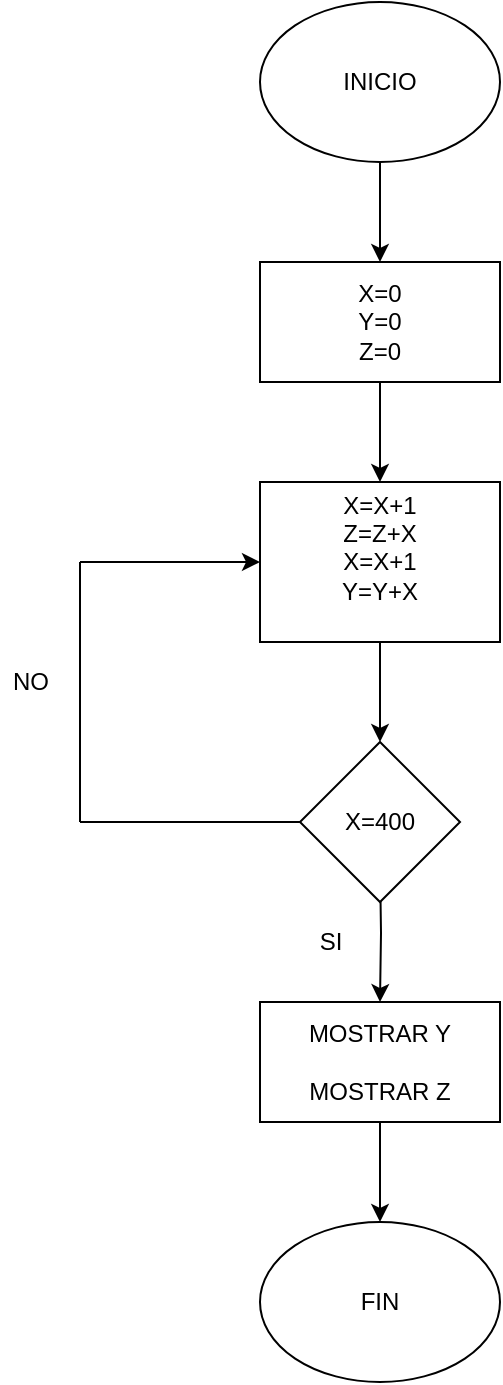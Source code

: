 <mxfile version="15.3.2" type="device"><diagram id="kCP72X-3KWuWMA8FDw5K" name="Page-1"><mxGraphModel dx="1422" dy="752" grid="1" gridSize="10" guides="1" tooltips="1" connect="1" arrows="1" fold="1" page="1" pageScale="1" pageWidth="827" pageHeight="1169" math="0" shadow="0"><root><mxCell id="0"/><mxCell id="1" parent="0"/><mxCell id="x0PX01ayZH4A3rWR7BIM-3" style="edgeStyle=orthogonalEdgeStyle;rounded=0;orthogonalLoop=1;jettySize=auto;html=1;exitX=0.5;exitY=1;exitDx=0;exitDy=0;entryX=0.5;entryY=0;entryDx=0;entryDy=0;" parent="1" source="x0PX01ayZH4A3rWR7BIM-1" target="x0PX01ayZH4A3rWR7BIM-2" edge="1"><mxGeometry relative="1" as="geometry"/></mxCell><mxCell id="x0PX01ayZH4A3rWR7BIM-1" value="INICIO" style="ellipse;whiteSpace=wrap;html=1;" parent="1" vertex="1"><mxGeometry x="300" y="20" width="120" height="80" as="geometry"/></mxCell><mxCell id="x0PX01ayZH4A3rWR7BIM-8" style="edgeStyle=orthogonalEdgeStyle;rounded=0;orthogonalLoop=1;jettySize=auto;html=1;exitX=0.5;exitY=1;exitDx=0;exitDy=0;entryX=0.5;entryY=0;entryDx=0;entryDy=0;" parent="1" source="x0PX01ayZH4A3rWR7BIM-2" target="33wLcV2PnkMPAXomXc7x-5" edge="1"><mxGeometry relative="1" as="geometry"><mxPoint x="360" y="260" as="targetPoint"/></mxGeometry></mxCell><mxCell id="x0PX01ayZH4A3rWR7BIM-2" value="&lt;div&gt;X=0&lt;/div&gt;&lt;div&gt;Y=0&lt;/div&gt;&lt;div&gt;Z=0&lt;br&gt;&lt;/div&gt;" style="rounded=0;whiteSpace=wrap;html=1;" parent="1" vertex="1"><mxGeometry x="300" y="150" width="120" height="60" as="geometry"/></mxCell><mxCell id="x0PX01ayZH4A3rWR7BIM-9" style="edgeStyle=orthogonalEdgeStyle;rounded=0;orthogonalLoop=1;jettySize=auto;html=1;exitX=0.5;exitY=1;exitDx=0;exitDy=0;entryX=0.5;entryY=0;entryDx=0;entryDy=0;" parent="1" edge="1"><mxGeometry relative="1" as="geometry"><mxPoint x="360" y="330" as="sourcePoint"/><mxPoint x="360" y="390" as="targetPoint"/></mxGeometry></mxCell><mxCell id="x0PX01ayZH4A3rWR7BIM-11" style="edgeStyle=orthogonalEdgeStyle;rounded=0;orthogonalLoop=1;jettySize=auto;html=1;exitX=0.5;exitY=1;exitDx=0;exitDy=0;entryX=0.5;entryY=0;entryDx=0;entryDy=0;" parent="1" target="x0PX01ayZH4A3rWR7BIM-6" edge="1"><mxGeometry relative="1" as="geometry"><mxPoint x="360" y="450" as="sourcePoint"/></mxGeometry></mxCell><mxCell id="x0PX01ayZH4A3rWR7BIM-12" style="edgeStyle=orthogonalEdgeStyle;rounded=0;orthogonalLoop=1;jettySize=auto;html=1;exitX=0.5;exitY=1;exitDx=0;exitDy=0;entryX=0.5;entryY=0;entryDx=0;entryDy=0;" parent="1" source="x0PX01ayZH4A3rWR7BIM-6" target="x0PX01ayZH4A3rWR7BIM-7" edge="1"><mxGeometry relative="1" as="geometry"/></mxCell><mxCell id="x0PX01ayZH4A3rWR7BIM-6" value="&lt;div&gt;MOSTRAR Y&lt;br&gt;&lt;/div&gt;&lt;div&gt;&lt;br&gt;&lt;/div&gt;&lt;div&gt;MOSTRAR Z&lt;br&gt;&lt;/div&gt;" style="rounded=0;whiteSpace=wrap;html=1;" parent="1" vertex="1"><mxGeometry x="300" y="520" width="120" height="60" as="geometry"/></mxCell><mxCell id="x0PX01ayZH4A3rWR7BIM-7" value="FIN" style="ellipse;whiteSpace=wrap;html=1;" parent="1" vertex="1"><mxGeometry x="300" y="630" width="120" height="80" as="geometry"/></mxCell><mxCell id="33wLcV2PnkMPAXomXc7x-4" value="X=400" style="rhombus;whiteSpace=wrap;html=1;" parent="1" vertex="1"><mxGeometry x="320" y="390" width="80" height="80" as="geometry"/></mxCell><mxCell id="33wLcV2PnkMPAXomXc7x-5" value="&lt;div&gt;X=X+1&lt;/div&gt;&lt;div&gt;Z=Z+X&lt;/div&gt;&lt;div&gt;X=X+1&lt;/div&gt;&lt;div&gt;Y=Y+X&lt;/div&gt;&lt;div&gt;&lt;br&gt;&lt;/div&gt;" style="rounded=0;whiteSpace=wrap;html=1;" parent="1" vertex="1"><mxGeometry x="300" y="260" width="120" height="80" as="geometry"/></mxCell><mxCell id="33wLcV2PnkMPAXomXc7x-6" value="SI" style="text;html=1;align=center;verticalAlign=middle;resizable=0;points=[];autosize=1;strokeColor=none;fillColor=none;" parent="1" vertex="1"><mxGeometry x="320" y="480" width="30" height="20" as="geometry"/></mxCell><mxCell id="33wLcV2PnkMPAXomXc7x-9" value="" style="endArrow=none;html=1;entryX=0;entryY=0.5;entryDx=0;entryDy=0;" parent="1" target="33wLcV2PnkMPAXomXc7x-4" edge="1"><mxGeometry width="50" height="50" relative="1" as="geometry"><mxPoint x="210" y="430" as="sourcePoint"/><mxPoint x="230" y="405" as="targetPoint"/></mxGeometry></mxCell><mxCell id="33wLcV2PnkMPAXomXc7x-10" value="" style="endArrow=none;html=1;" parent="1" edge="1"><mxGeometry width="50" height="50" relative="1" as="geometry"><mxPoint x="210" y="430" as="sourcePoint"/><mxPoint x="210" y="300" as="targetPoint"/></mxGeometry></mxCell><mxCell id="33wLcV2PnkMPAXomXc7x-11" value="" style="endArrow=classic;html=1;entryX=0;entryY=0.5;entryDx=0;entryDy=0;" parent="1" target="33wLcV2PnkMPAXomXc7x-5" edge="1"><mxGeometry width="50" height="50" relative="1" as="geometry"><mxPoint x="210" y="300" as="sourcePoint"/><mxPoint x="260" y="250" as="targetPoint"/></mxGeometry></mxCell><mxCell id="33wLcV2PnkMPAXomXc7x-12" value="NO" style="text;html=1;align=center;verticalAlign=middle;resizable=0;points=[];autosize=1;strokeColor=none;fillColor=none;" parent="1" vertex="1"><mxGeometry x="170" y="350" width="30" height="20" as="geometry"/></mxCell></root></mxGraphModel></diagram></mxfile>